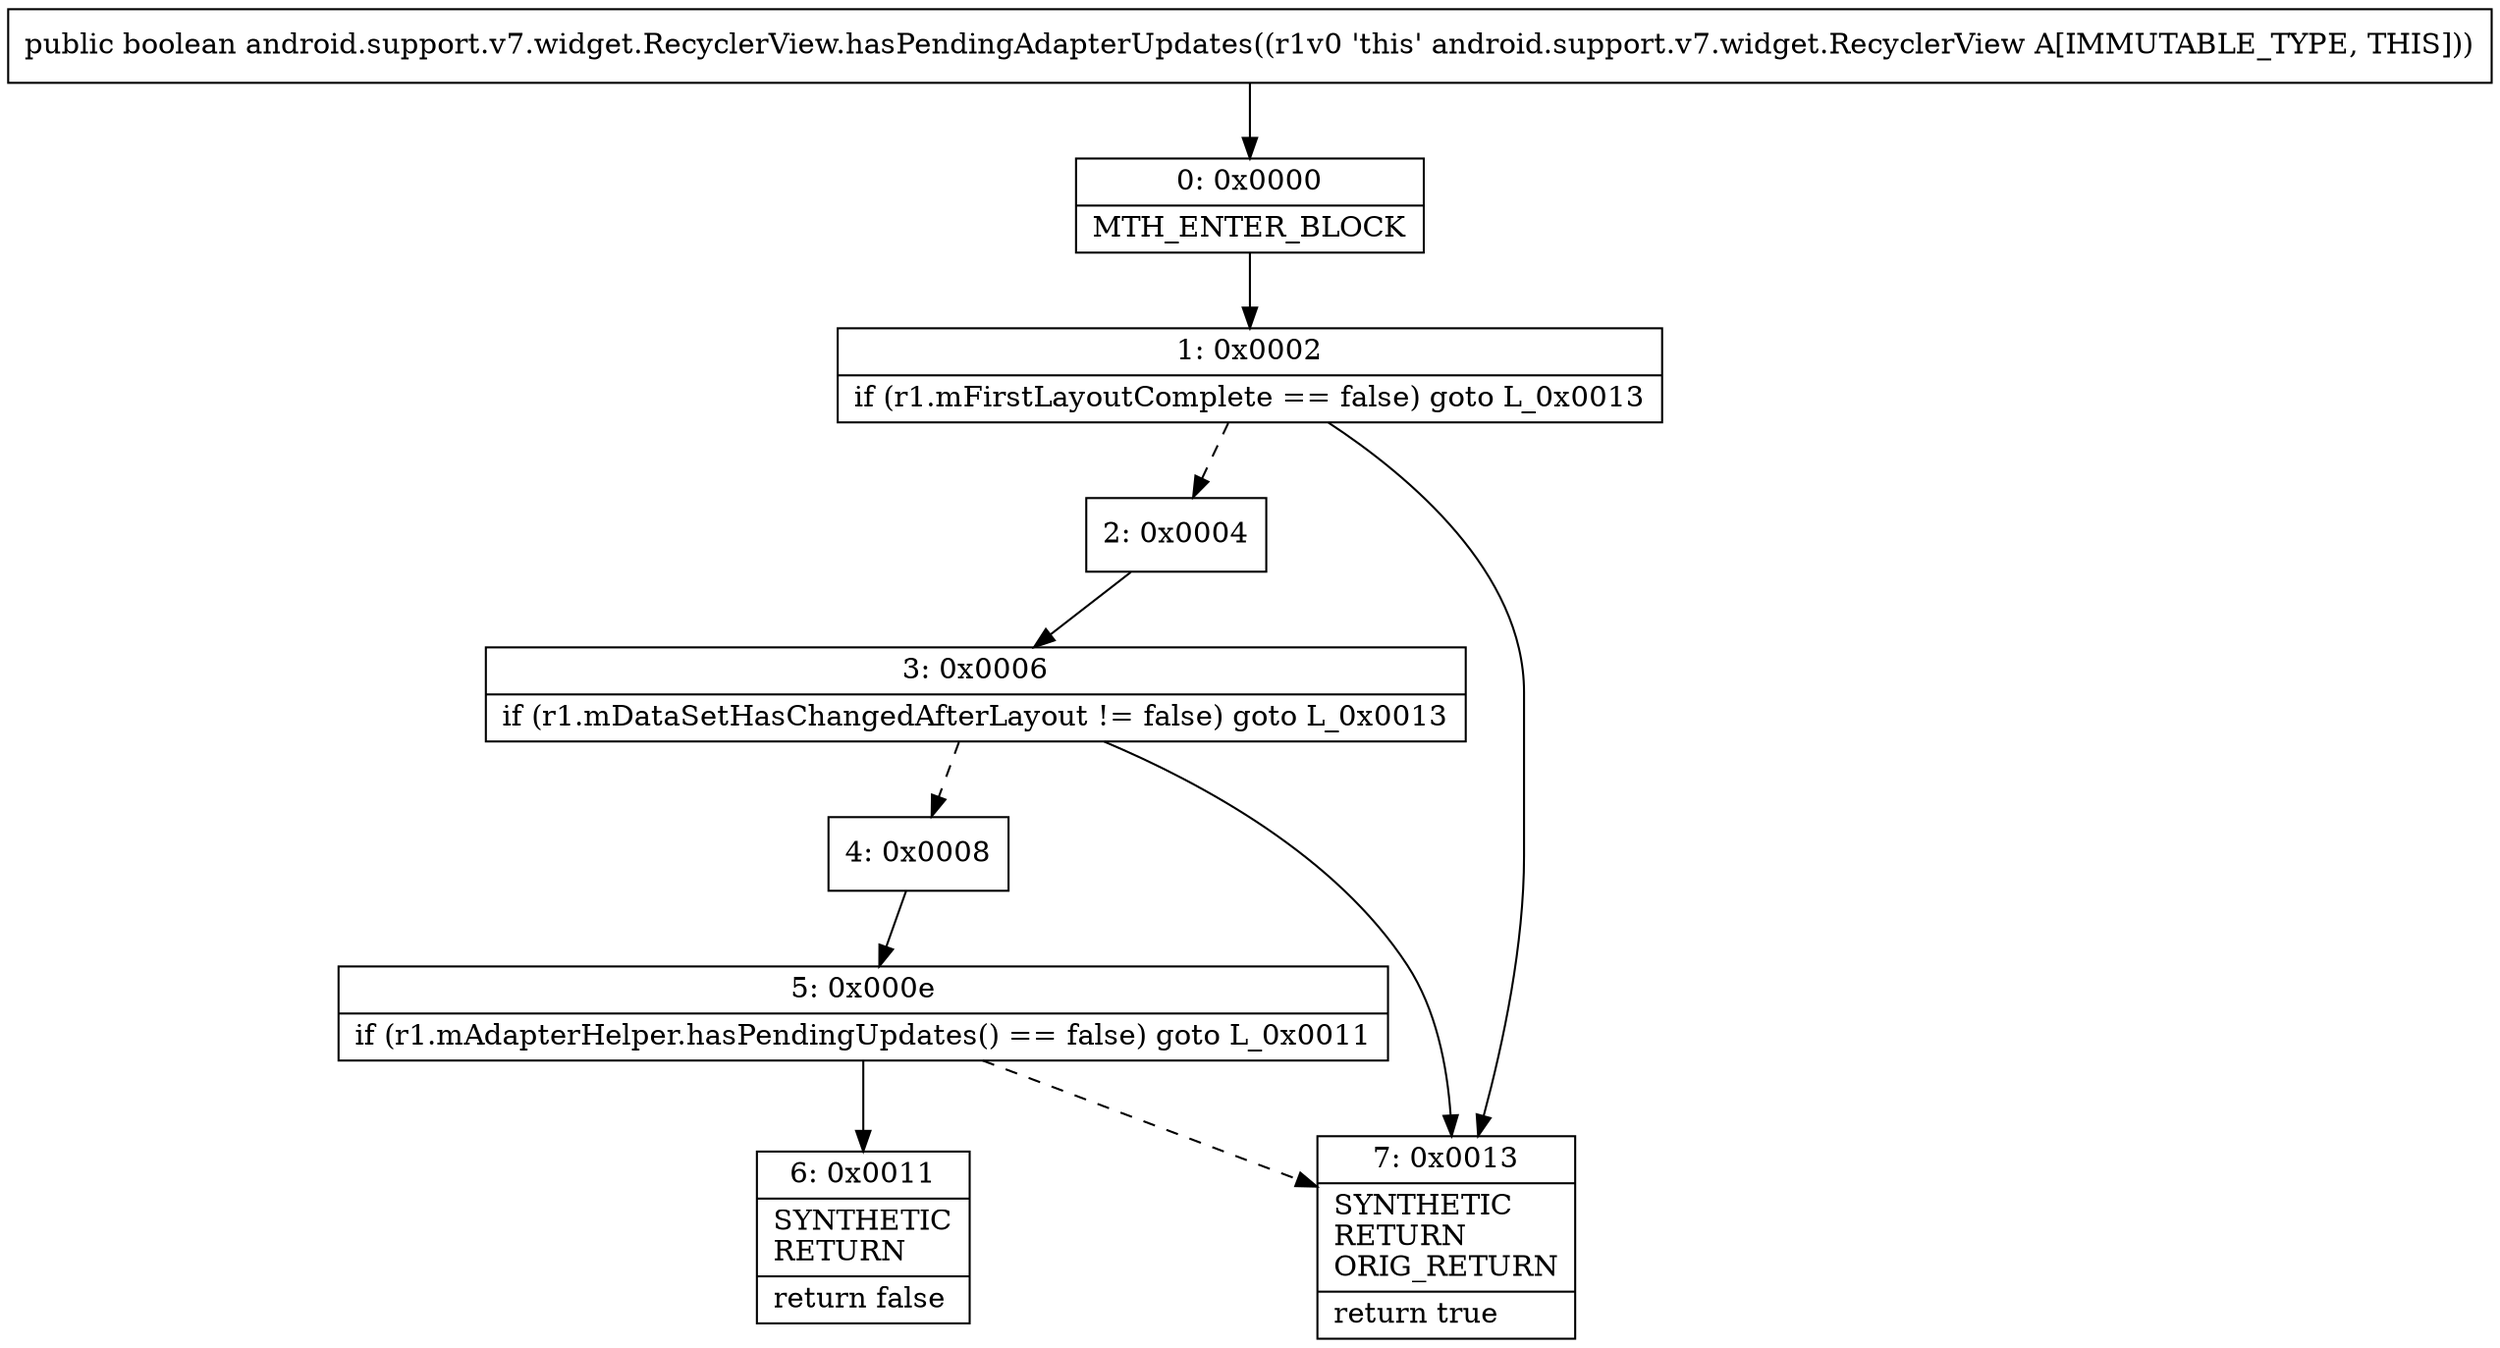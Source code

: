 digraph "CFG forandroid.support.v7.widget.RecyclerView.hasPendingAdapterUpdates()Z" {
Node_0 [shape=record,label="{0\:\ 0x0000|MTH_ENTER_BLOCK\l}"];
Node_1 [shape=record,label="{1\:\ 0x0002|if (r1.mFirstLayoutComplete == false) goto L_0x0013\l}"];
Node_2 [shape=record,label="{2\:\ 0x0004}"];
Node_3 [shape=record,label="{3\:\ 0x0006|if (r1.mDataSetHasChangedAfterLayout != false) goto L_0x0013\l}"];
Node_4 [shape=record,label="{4\:\ 0x0008}"];
Node_5 [shape=record,label="{5\:\ 0x000e|if (r1.mAdapterHelper.hasPendingUpdates() == false) goto L_0x0011\l}"];
Node_6 [shape=record,label="{6\:\ 0x0011|SYNTHETIC\lRETURN\l|return false\l}"];
Node_7 [shape=record,label="{7\:\ 0x0013|SYNTHETIC\lRETURN\lORIG_RETURN\l|return true\l}"];
MethodNode[shape=record,label="{public boolean android.support.v7.widget.RecyclerView.hasPendingAdapterUpdates((r1v0 'this' android.support.v7.widget.RecyclerView A[IMMUTABLE_TYPE, THIS])) }"];
MethodNode -> Node_0;
Node_0 -> Node_1;
Node_1 -> Node_2[style=dashed];
Node_1 -> Node_7;
Node_2 -> Node_3;
Node_3 -> Node_4[style=dashed];
Node_3 -> Node_7;
Node_4 -> Node_5;
Node_5 -> Node_6;
Node_5 -> Node_7[style=dashed];
}

